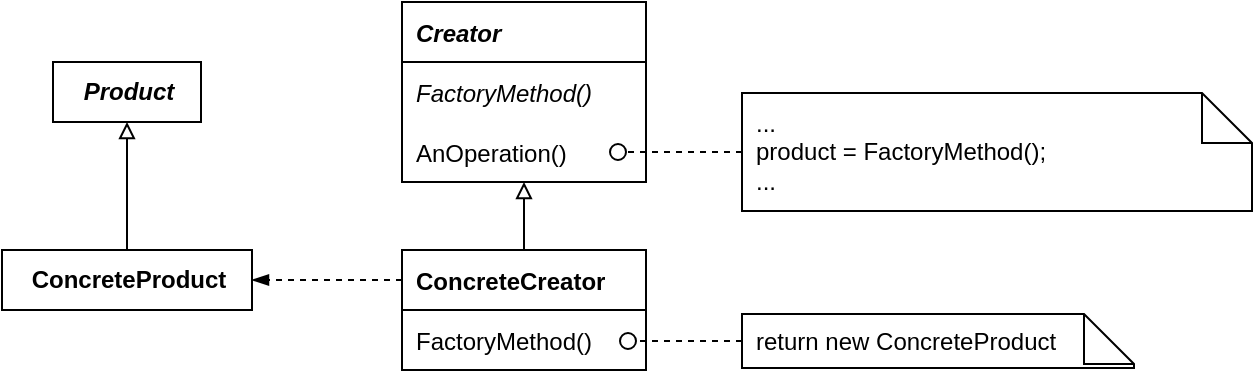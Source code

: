 <mxfile version="20.3.0" type="device"><diagram id="Go7ODr88gcL93da7TFws" name="Page-1"><mxGraphModel dx="578" dy="432" grid="0" gridSize="10" guides="1" tooltips="1" connect="1" arrows="1" fold="1" page="1" pageScale="1" pageWidth="827" pageHeight="1169" math="0" shadow="0"><root><mxCell id="0"/><mxCell id="1" parent="0"/><mxCell id="ExItGTErnhCEULb8xzTY-1" value="Creator" style="swimlane;fontStyle=3;childLayout=stackLayout;horizontal=1;startSize=30;fillColor=none;horizontalStack=0;resizeParent=1;resizeParentMax=0;resizeLast=0;collapsible=0;marginBottom=0;fontSize=12;swimlaneHead=1;swimlaneBody=1;connectable=1;allowArrows=1;dropTarget=1;align=left;spacingLeft=5;" parent="1" vertex="1"><mxGeometry x="249" y="109" width="122" height="90" as="geometry"><mxRectangle x="245" y="370" width="90" height="26" as="alternateBounds"/></mxGeometry></mxCell><mxCell id="ExItGTErnhCEULb8xzTY-2" value="FactoryMethod()" style="text;strokeColor=none;fillColor=none;align=left;verticalAlign=middle;spacingLeft=5;spacingRight=4;overflow=hidden;rotatable=0;points=[[0,0.5],[1,0.5]];portConstraint=eastwest;fontSize=12;fontStyle=2" parent="ExItGTErnhCEULb8xzTY-1" vertex="1"><mxGeometry y="30" width="122" height="30" as="geometry"/></mxCell><mxCell id="ExItGTErnhCEULb8xzTY-3" value="AnOperation()" style="text;strokeColor=none;fillColor=none;align=left;verticalAlign=middle;spacingLeft=5;spacingRight=4;overflow=hidden;rotatable=0;points=[[0,0.5],[1,0.5]];portConstraint=eastwest;fontSize=12;fontStyle=0;connectable=0;" parent="ExItGTErnhCEULb8xzTY-1" vertex="1"><mxGeometry y="60" width="122" height="30" as="geometry"/></mxCell><mxCell id="WhLzM3KSzEtFxUcniDit-1" value="" style="html=1;verticalAlign=bottom;labelBackgroundColor=none;endArrow=oval;endFill=0;endSize=8;rounded=0;fontSize=12;exitX=0;exitY=0.5;exitDx=0;exitDy=0;exitPerimeter=0;anchorPointDirection=0;dashed=1;" parent="1" source="WhLzM3KSzEtFxUcniDit-2" edge="1"><mxGeometry width="160" relative="1" as="geometry"><mxPoint x="646" y="109" as="sourcePoint"/><mxPoint x="357" y="184" as="targetPoint"/></mxGeometry></mxCell><mxCell id="WhLzM3KSzEtFxUcniDit-2" value="...&lt;br&gt;product = FactoryMethod();&lt;br&gt;..." style="shape=note2;boundedLbl=1;whiteSpace=wrap;html=1;size=25;verticalAlign=middle;align=left;spacingLeft=5;fontSize=12;startSize=30;fillColor=none;" parent="1" vertex="1"><mxGeometry x="419" y="154.5" width="255" height="59" as="geometry"/></mxCell><mxCell id="GuqVLGlS1wqmmE5y74di-3" value="ConcreteCreator" style="swimlane;fontStyle=1;childLayout=stackLayout;horizontal=1;startSize=30;fillColor=none;horizontalStack=0;resizeParent=1;resizeParentMax=0;resizeLast=0;collapsible=0;marginBottom=0;fontSize=12;swimlaneHead=1;swimlaneBody=1;connectable=1;allowArrows=1;dropTarget=1;align=left;spacingLeft=5;" parent="1" vertex="1"><mxGeometry x="249" y="233" width="122" height="60" as="geometry"><mxRectangle x="245" y="370" width="90" height="26" as="alternateBounds"/></mxGeometry></mxCell><mxCell id="GuqVLGlS1wqmmE5y74di-4" value="FactoryMethod()" style="text;strokeColor=none;fillColor=none;align=left;verticalAlign=middle;spacingLeft=5;spacingRight=4;overflow=hidden;rotatable=0;points=[[0,0.5],[1,0.5]];portConstraint=eastwest;fontSize=12;fontStyle=0" parent="GuqVLGlS1wqmmE5y74di-3" vertex="1"><mxGeometry y="30" width="122" height="30" as="geometry"/></mxCell><mxCell id="GuqVLGlS1wqmmE5y74di-7" value="" style="edgeStyle=orthogonalEdgeStyle;rounded=0;orthogonalLoop=1;jettySize=auto;html=1;fontSize=12;startSize=30;endArrow=block;endFill=0;exitX=0.5;exitY=0;exitDx=0;exitDy=0;entryX=0.5;entryY=1;entryDx=0;entryDy=0;" parent="1" source="GuqVLGlS1wqmmE5y74di-3" target="ExItGTErnhCEULb8xzTY-1" edge="1"><mxGeometry relative="1" as="geometry"><mxPoint x="248" y="-55" as="sourcePoint"/><mxPoint x="331" y="244" as="targetPoint"/></mxGeometry></mxCell><mxCell id="GuqVLGlS1wqmmE5y74di-8" value="&lt;span style=&quot;text-align: left;&quot;&gt;&lt;b&gt;ConcreteProduct&lt;/b&gt;&lt;/span&gt;" style="html=1;fontSize=12;startSize=25;arcSize=12;spacing=2;fillColor=none;" parent="1" vertex="1"><mxGeometry x="49" y="233" width="125" height="30" as="geometry"/></mxCell><mxCell id="GuqVLGlS1wqmmE5y74di-9" value="" style="edgeStyle=orthogonalEdgeStyle;rounded=0;orthogonalLoop=1;jettySize=auto;html=1;fontSize=12;startSize=30;endArrow=block;endFill=0;exitX=0.5;exitY=0;exitDx=0;exitDy=0;entryX=0.5;entryY=1;entryDx=0;entryDy=0;" parent="1" source="GuqVLGlS1wqmmE5y74di-8" target="UScyFUZfO03hngI20PrJ-1" edge="1"><mxGeometry relative="1" as="geometry"><mxPoint x="320" y="211" as="sourcePoint"/><mxPoint x="109" y="201" as="targetPoint"/></mxGeometry></mxCell><mxCell id="GuqVLGlS1wqmmE5y74di-10" value="" style="endArrow=blockThin;html=1;rounded=0;endFill=1;entryX=1;entryY=0.5;entryDx=0;entryDy=0;dashed=1;exitX=0;exitY=0.25;exitDx=0;exitDy=0;" parent="1" source="GuqVLGlS1wqmmE5y74di-3" target="GuqVLGlS1wqmmE5y74di-8" edge="1"><mxGeometry width="50" height="50" relative="1" as="geometry"><mxPoint x="141" y="90" as="sourcePoint"/><mxPoint x="653" y="139" as="targetPoint"/></mxGeometry></mxCell><mxCell id="GuqVLGlS1wqmmE5y74di-11" value="" style="html=1;verticalAlign=bottom;labelBackgroundColor=none;endArrow=oval;endFill=0;endSize=8;rounded=0;fontSize=12;exitX=0;exitY=0.5;exitDx=0;exitDy=0;exitPerimeter=0;anchorPointDirection=0;dashed=1;" parent="1" source="GuqVLGlS1wqmmE5y74di-12" edge="1"><mxGeometry width="160" relative="1" as="geometry"><mxPoint x="651" y="203.5" as="sourcePoint"/><mxPoint x="362" y="278.5" as="targetPoint"/></mxGeometry></mxCell><mxCell id="GuqVLGlS1wqmmE5y74di-12" value="return new ConcreteProduct" style="shape=note2;boundedLbl=1;whiteSpace=wrap;html=1;size=25;verticalAlign=middle;align=left;spacingLeft=5;fontSize=12;startSize=30;fillColor=none;" parent="1" vertex="1"><mxGeometry x="419" y="265" width="196" height="27" as="geometry"/></mxCell><mxCell id="UScyFUZfO03hngI20PrJ-1" value="&lt;b&gt;&lt;i&gt;Product&lt;/i&gt;&lt;/b&gt;" style="html=1;fontSize=12;startSize=25;arcSize=12;spacing=2;fillColor=none;" vertex="1" parent="1"><mxGeometry x="74.5" y="139" width="74" height="30" as="geometry"/></mxCell></root></mxGraphModel></diagram></mxfile>